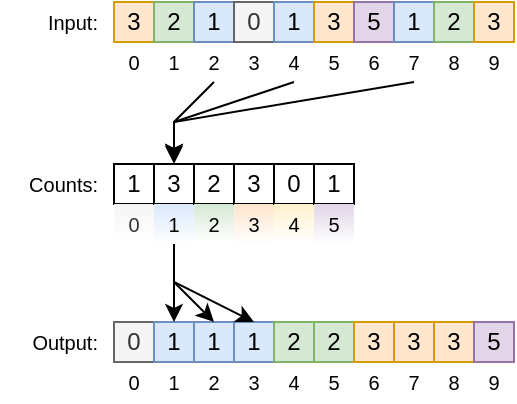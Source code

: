 <mxfile version="15.7.3" type="device" pages="2"><diagram id="4i8ZKEUBXBv02jeoUK8K" name="counting_sort"><mxGraphModel dx="930" dy="797" grid="1" gridSize="10" guides="1" tooltips="1" connect="1" arrows="1" fold="1" page="1" pageScale="1" pageWidth="827" pageHeight="1169" math="0" shadow="0"><root><mxCell id="0"/><mxCell id="1" parent="0"/><mxCell id="aoYuBu9BRIiQCK3j8kl3-1" value="&lt;span style=&quot;&quot;&gt;3&lt;/span&gt;" style="rounded=0;whiteSpace=wrap;html=1;labelBackgroundColor=none;fillColor=#ffe6cc;strokeColor=#d79b00;" vertex="1" parent="1"><mxGeometry x="64" y="10" width="20" height="20" as="geometry"/></mxCell><mxCell id="aoYuBu9BRIiQCK3j8kl3-2" value="0" style="text;html=1;strokeColor=none;fillColor=none;align=center;verticalAlign=middle;whiteSpace=wrap;rounded=0;fontSize=10;" vertex="1" parent="1"><mxGeometry x="64" y="30" width="20" height="20" as="geometry"/></mxCell><mxCell id="aoYuBu9BRIiQCK3j8kl3-3" value="2" style="rounded=0;whiteSpace=wrap;html=1;fillColor=#d5e8d4;strokeColor=#82b366;" vertex="1" parent="1"><mxGeometry x="84" y="10" width="20" height="20" as="geometry"/></mxCell><mxCell id="aoYuBu9BRIiQCK3j8kl3-4" value="1" style="text;html=1;strokeColor=none;fillColor=none;align=center;verticalAlign=middle;whiteSpace=wrap;rounded=0;fontSize=10;" vertex="1" parent="1"><mxGeometry x="84" y="30" width="20" height="20" as="geometry"/></mxCell><mxCell id="aoYuBu9BRIiQCK3j8kl3-5" value="1" style="rounded=0;whiteSpace=wrap;html=1;fillColor=#dae8fc;strokeColor=#6c8ebf;" vertex="1" parent="1"><mxGeometry x="104" y="10" width="20" height="20" as="geometry"/></mxCell><mxCell id="aoYuBu9BRIiQCK3j8kl3-6" value="2" style="text;html=1;strokeColor=none;fillColor=none;align=center;verticalAlign=middle;whiteSpace=wrap;rounded=0;fontSize=10;" vertex="1" parent="1"><mxGeometry x="104" y="30" width="20" height="20" as="geometry"/></mxCell><mxCell id="aoYuBu9BRIiQCK3j8kl3-7" value="0" style="rounded=0;whiteSpace=wrap;html=1;fillColor=#f5f5f5;fontColor=#333333;strokeColor=#666666;" vertex="1" parent="1"><mxGeometry x="124" y="10" width="20" height="20" as="geometry"/></mxCell><mxCell id="aoYuBu9BRIiQCK3j8kl3-8" value="3" style="text;html=1;strokeColor=none;fillColor=none;align=center;verticalAlign=middle;whiteSpace=wrap;rounded=0;fontSize=10;" vertex="1" parent="1"><mxGeometry x="124" y="30" width="20" height="20" as="geometry"/></mxCell><mxCell id="aoYuBu9BRIiQCK3j8kl3-9" value="1" style="rounded=0;whiteSpace=wrap;html=1;fillColor=#dae8fc;strokeColor=#6c8ebf;" vertex="1" parent="1"><mxGeometry x="144" y="10" width="20" height="20" as="geometry"/></mxCell><mxCell id="aoYuBu9BRIiQCK3j8kl3-10" value="4" style="text;html=1;strokeColor=none;fillColor=none;align=center;verticalAlign=middle;whiteSpace=wrap;rounded=0;fontSize=10;" vertex="1" parent="1"><mxGeometry x="144" y="30" width="20" height="20" as="geometry"/></mxCell><mxCell id="aoYuBu9BRIiQCK3j8kl3-11" value="3" style="rounded=0;whiteSpace=wrap;html=1;labelBackgroundColor=none;fillColor=#ffe6cc;strokeColor=#d79b00;" vertex="1" parent="1"><mxGeometry x="164" y="10" width="20" height="20" as="geometry"/></mxCell><mxCell id="aoYuBu9BRIiQCK3j8kl3-12" value="5" style="text;html=1;strokeColor=none;fillColor=none;align=center;verticalAlign=middle;whiteSpace=wrap;rounded=0;fontSize=10;" vertex="1" parent="1"><mxGeometry x="164" y="30" width="20" height="20" as="geometry"/></mxCell><mxCell id="aoYuBu9BRIiQCK3j8kl3-13" value="5" style="rounded=0;whiteSpace=wrap;html=1;fillColor=#e1d5e7;strokeColor=#9673a6;" vertex="1" parent="1"><mxGeometry x="184" y="10" width="20" height="20" as="geometry"/></mxCell><mxCell id="aoYuBu9BRIiQCK3j8kl3-14" value="6" style="text;html=1;strokeColor=none;fillColor=none;align=center;verticalAlign=middle;whiteSpace=wrap;rounded=0;fontSize=10;" vertex="1" parent="1"><mxGeometry x="184" y="30" width="20" height="20" as="geometry"/></mxCell><mxCell id="aoYuBu9BRIiQCK3j8kl3-15" value="1" style="rounded=0;whiteSpace=wrap;html=1;fillColor=#dae8fc;strokeColor=#6c8ebf;" vertex="1" parent="1"><mxGeometry x="204" y="10" width="20" height="20" as="geometry"/></mxCell><mxCell id="aoYuBu9BRIiQCK3j8kl3-16" value="7" style="text;html=1;strokeColor=none;fillColor=none;align=center;verticalAlign=middle;whiteSpace=wrap;rounded=0;fontSize=10;" vertex="1" parent="1"><mxGeometry x="204" y="30" width="20" height="20" as="geometry"/></mxCell><mxCell id="aoYuBu9BRIiQCK3j8kl3-17" value="2" style="rounded=0;whiteSpace=wrap;html=1;fillColor=#d5e8d4;strokeColor=#82b366;" vertex="1" parent="1"><mxGeometry x="224" y="10" width="20" height="20" as="geometry"/></mxCell><mxCell id="aoYuBu9BRIiQCK3j8kl3-18" value="8" style="text;html=1;strokeColor=none;fillColor=none;align=center;verticalAlign=middle;whiteSpace=wrap;rounded=0;fontSize=10;" vertex="1" parent="1"><mxGeometry x="224" y="30" width="20" height="20" as="geometry"/></mxCell><mxCell id="aoYuBu9BRIiQCK3j8kl3-19" value="3" style="rounded=0;whiteSpace=wrap;html=1;labelBackgroundColor=none;fillColor=#ffe6cc;strokeColor=#d79b00;" vertex="1" parent="1"><mxGeometry x="244" y="10" width="20" height="20" as="geometry"/></mxCell><mxCell id="aoYuBu9BRIiQCK3j8kl3-20" value="9" style="text;html=1;strokeColor=none;fillColor=none;align=center;verticalAlign=middle;whiteSpace=wrap;rounded=0;fontSize=10;" vertex="1" parent="1"><mxGeometry x="244" y="30" width="20" height="20" as="geometry"/></mxCell><mxCell id="aoYuBu9BRIiQCK3j8kl3-21" value="Input:" style="text;html=1;align=right;verticalAlign=middle;resizable=0;points=[];autosize=1;strokeColor=none;fillColor=none;fontSize=10;" vertex="1" parent="1"><mxGeometry x="17" y="10" width="40" height="20" as="geometry"/></mxCell><mxCell id="aoYuBu9BRIiQCK3j8kl3-24" value="Counts:" style="text;html=1;align=right;verticalAlign=middle;resizable=0;points=[];autosize=1;strokeColor=none;fillColor=none;fontSize=10;" vertex="1" parent="1"><mxGeometry x="7" y="91" width="50" height="20" as="geometry"/></mxCell><mxCell id="aoYuBu9BRIiQCK3j8kl3-25" value="Output:" style="text;html=1;align=right;verticalAlign=middle;resizable=0;points=[];autosize=1;strokeColor=none;fillColor=none;fontSize=10;" vertex="1" parent="1"><mxGeometry x="7" y="170" width="50" height="20" as="geometry"/></mxCell><mxCell id="aoYuBu9BRIiQCK3j8kl3-26" value="1" style="rounded=0;whiteSpace=wrap;html=1;" vertex="1" parent="1"><mxGeometry x="64" y="91" width="20" height="20" as="geometry"/></mxCell><mxCell id="aoYuBu9BRIiQCK3j8kl3-27" value="0" style="text;html=1;strokeColor=none;fillColor=#f5f5f5;align=center;verticalAlign=middle;whiteSpace=wrap;rounded=0;fontSize=10;labelBackgroundColor=none;fontColor=#333333;shadow=0;sketch=0;glass=0;gradientColor=#ffffff;" vertex="1" parent="1"><mxGeometry x="64" y="111" width="20" height="20" as="geometry"/></mxCell><mxCell id="aoYuBu9BRIiQCK3j8kl3-28" value="3" style="rounded=0;whiteSpace=wrap;html=1;" vertex="1" parent="1"><mxGeometry x="84" y="91" width="20" height="20" as="geometry"/></mxCell><mxCell id="aoYuBu9BRIiQCK3j8kl3-29" value="1" style="text;html=1;strokeColor=none;fillColor=#dae8fc;align=center;verticalAlign=middle;whiteSpace=wrap;rounded=0;fontSize=10;shadow=0;sketch=0;glass=0;gradientColor=#ffffff;" vertex="1" parent="1"><mxGeometry x="84" y="111" width="20" height="20" as="geometry"/></mxCell><mxCell id="aoYuBu9BRIiQCK3j8kl3-30" value="2" style="rounded=0;whiteSpace=wrap;html=1;" vertex="1" parent="1"><mxGeometry x="104" y="91" width="20" height="20" as="geometry"/></mxCell><mxCell id="aoYuBu9BRIiQCK3j8kl3-31" value="2" style="text;html=1;strokeColor=none;fillColor=#d5e8d4;align=center;verticalAlign=middle;whiteSpace=wrap;rounded=0;fontSize=10;shadow=0;sketch=0;glass=0;gradientColor=#ffffff;" vertex="1" parent="1"><mxGeometry x="104" y="111" width="20" height="19" as="geometry"/></mxCell><mxCell id="aoYuBu9BRIiQCK3j8kl3-32" value="3" style="rounded=0;whiteSpace=wrap;html=1;" vertex="1" parent="1"><mxGeometry x="124" y="91" width="20" height="20" as="geometry"/></mxCell><mxCell id="aoYuBu9BRIiQCK3j8kl3-33" value="3" style="text;html=1;strokeColor=none;fillColor=#ffe6cc;align=center;verticalAlign=middle;whiteSpace=wrap;rounded=0;fontSize=10;shadow=0;sketch=0;glass=0;gradientColor=#ffffff;" vertex="1" parent="1"><mxGeometry x="124" y="111" width="20" height="20" as="geometry"/></mxCell><mxCell id="aoYuBu9BRIiQCK3j8kl3-34" value="0" style="rounded=0;whiteSpace=wrap;html=1;" vertex="1" parent="1"><mxGeometry x="144" y="91" width="20" height="20" as="geometry"/></mxCell><mxCell id="aoYuBu9BRIiQCK3j8kl3-35" value="4" style="text;html=1;strokeColor=none;fillColor=#fff2cc;align=center;verticalAlign=middle;whiteSpace=wrap;rounded=0;fontSize=10;shadow=0;sketch=0;glass=0;gradientColor=#ffffff;" vertex="1" parent="1"><mxGeometry x="144" y="111" width="20" height="20" as="geometry"/></mxCell><mxCell id="aoYuBu9BRIiQCK3j8kl3-36" value="1" style="rounded=0;whiteSpace=wrap;html=1;" vertex="1" parent="1"><mxGeometry x="164" y="91" width="20" height="20" as="geometry"/></mxCell><mxCell id="aoYuBu9BRIiQCK3j8kl3-37" value="5" style="text;html=1;strokeColor=none;fillColor=#e1d5e7;align=center;verticalAlign=middle;whiteSpace=wrap;rounded=0;fontSize=10;shadow=0;sketch=0;glass=0;gradientColor=#ffffff;" vertex="1" parent="1"><mxGeometry x="164" y="111" width="20" height="20" as="geometry"/></mxCell><mxCell id="aoYuBu9BRIiQCK3j8kl3-46" value="0" style="rounded=0;whiteSpace=wrap;html=1;labelBackgroundColor=none;fillColor=#f5f5f5;fontColor=#333333;strokeColor=#666666;" vertex="1" parent="1"><mxGeometry x="64" y="170" width="20" height="20" as="geometry"/></mxCell><mxCell id="aoYuBu9BRIiQCK3j8kl3-47" value="0" style="text;html=1;strokeColor=none;fillColor=none;align=center;verticalAlign=middle;whiteSpace=wrap;rounded=0;fontSize=10;" vertex="1" parent="1"><mxGeometry x="64" y="190" width="20" height="20" as="geometry"/></mxCell><mxCell id="aoYuBu9BRIiQCK3j8kl3-48" value="1" style="rounded=0;whiteSpace=wrap;html=1;fillColor=#dae8fc;strokeColor=#6c8ebf;" vertex="1" parent="1"><mxGeometry x="84" y="170" width="20" height="20" as="geometry"/></mxCell><mxCell id="aoYuBu9BRIiQCK3j8kl3-49" value="1" style="text;html=1;strokeColor=none;fillColor=none;align=center;verticalAlign=middle;whiteSpace=wrap;rounded=0;fontSize=10;" vertex="1" parent="1"><mxGeometry x="84" y="190" width="20" height="20" as="geometry"/></mxCell><mxCell id="aoYuBu9BRIiQCK3j8kl3-50" value="1" style="rounded=0;whiteSpace=wrap;html=1;fillColor=#dae8fc;strokeColor=#6c8ebf;" vertex="1" parent="1"><mxGeometry x="104" y="170" width="20" height="20" as="geometry"/></mxCell><mxCell id="aoYuBu9BRIiQCK3j8kl3-51" value="2" style="text;html=1;strokeColor=none;fillColor=none;align=center;verticalAlign=middle;whiteSpace=wrap;rounded=0;fontSize=10;" vertex="1" parent="1"><mxGeometry x="104" y="190" width="20" height="20" as="geometry"/></mxCell><mxCell id="aoYuBu9BRIiQCK3j8kl3-52" value="1" style="rounded=0;whiteSpace=wrap;html=1;fillColor=#dae8fc;strokeColor=#6c8ebf;" vertex="1" parent="1"><mxGeometry x="124" y="170" width="20" height="20" as="geometry"/></mxCell><mxCell id="aoYuBu9BRIiQCK3j8kl3-53" value="3" style="text;html=1;strokeColor=none;fillColor=none;align=center;verticalAlign=middle;whiteSpace=wrap;rounded=0;fontSize=10;" vertex="1" parent="1"><mxGeometry x="124" y="190" width="20" height="20" as="geometry"/></mxCell><mxCell id="aoYuBu9BRIiQCK3j8kl3-54" value="2" style="rounded=0;whiteSpace=wrap;html=1;fillColor=#d5e8d4;strokeColor=#82b366;" vertex="1" parent="1"><mxGeometry x="144" y="170" width="20" height="20" as="geometry"/></mxCell><mxCell id="aoYuBu9BRIiQCK3j8kl3-55" value="4" style="text;html=1;strokeColor=none;fillColor=none;align=center;verticalAlign=middle;whiteSpace=wrap;rounded=0;fontSize=10;" vertex="1" parent="1"><mxGeometry x="144" y="190" width="20" height="20" as="geometry"/></mxCell><mxCell id="aoYuBu9BRIiQCK3j8kl3-56" value="2" style="rounded=0;whiteSpace=wrap;html=1;labelBackgroundColor=none;fillColor=#d5e8d4;strokeColor=#82b366;" vertex="1" parent="1"><mxGeometry x="164" y="170" width="20" height="20" as="geometry"/></mxCell><mxCell id="aoYuBu9BRIiQCK3j8kl3-57" value="5" style="text;html=1;strokeColor=none;fillColor=none;align=center;verticalAlign=middle;whiteSpace=wrap;rounded=0;fontSize=10;" vertex="1" parent="1"><mxGeometry x="164" y="190" width="20" height="20" as="geometry"/></mxCell><mxCell id="aoYuBu9BRIiQCK3j8kl3-58" value="3" style="rounded=0;whiteSpace=wrap;html=1;fillColor=#ffe6cc;strokeColor=#d79b00;" vertex="1" parent="1"><mxGeometry x="184" y="170" width="20" height="20" as="geometry"/></mxCell><mxCell id="aoYuBu9BRIiQCK3j8kl3-59" value="6" style="text;html=1;strokeColor=none;fillColor=none;align=center;verticalAlign=middle;whiteSpace=wrap;rounded=0;fontSize=10;" vertex="1" parent="1"><mxGeometry x="184" y="190" width="20" height="20" as="geometry"/></mxCell><mxCell id="aoYuBu9BRIiQCK3j8kl3-60" value="3" style="rounded=0;whiteSpace=wrap;html=1;fillColor=#ffe6cc;strokeColor=#d79b00;" vertex="1" parent="1"><mxGeometry x="204" y="170" width="20" height="20" as="geometry"/></mxCell><mxCell id="aoYuBu9BRIiQCK3j8kl3-61" value="7" style="text;html=1;strokeColor=none;fillColor=none;align=center;verticalAlign=middle;whiteSpace=wrap;rounded=0;fontSize=10;" vertex="1" parent="1"><mxGeometry x="204" y="190" width="20" height="20" as="geometry"/></mxCell><mxCell id="aoYuBu9BRIiQCK3j8kl3-62" value="3" style="rounded=0;whiteSpace=wrap;html=1;fillColor=#ffe6cc;strokeColor=#d79b00;" vertex="1" parent="1"><mxGeometry x="224" y="170" width="20" height="20" as="geometry"/></mxCell><mxCell id="aoYuBu9BRIiQCK3j8kl3-63" value="8" style="text;html=1;strokeColor=none;fillColor=none;align=center;verticalAlign=middle;whiteSpace=wrap;rounded=0;fontSize=10;" vertex="1" parent="1"><mxGeometry x="224" y="190" width="20" height="20" as="geometry"/></mxCell><mxCell id="aoYuBu9BRIiQCK3j8kl3-64" value="5" style="rounded=0;whiteSpace=wrap;html=1;labelBackgroundColor=none;fillColor=#e1d5e7;strokeColor=#9673a6;" vertex="1" parent="1"><mxGeometry x="244" y="170" width="20" height="20" as="geometry"/></mxCell><mxCell id="aoYuBu9BRIiQCK3j8kl3-65" value="9" style="text;html=1;strokeColor=none;fillColor=none;align=center;verticalAlign=middle;whiteSpace=wrap;rounded=0;fontSize=10;" vertex="1" parent="1"><mxGeometry x="244" y="190" width="20" height="20" as="geometry"/></mxCell><mxCell id="aoYuBu9BRIiQCK3j8kl3-66" value="" style="endArrow=classic;html=1;rounded=0;fontSize=10;fontColor=#000066;exitX=0.5;exitY=1;exitDx=0;exitDy=0;" edge="1" parent="1" source="aoYuBu9BRIiQCK3j8kl3-6"><mxGeometry width="50" height="50" relative="1" as="geometry"><mxPoint x="384" y="400" as="sourcePoint"/><mxPoint x="94" y="90" as="targetPoint"/><Array as="points"><mxPoint x="94" y="70"/></Array></mxGeometry></mxCell><mxCell id="aoYuBu9BRIiQCK3j8kl3-68" value="" style="endArrow=classic;html=1;rounded=0;fontSize=10;fontColor=#000066;exitX=0.5;exitY=1;exitDx=0;exitDy=0;entryX=0.5;entryY=0;entryDx=0;entryDy=0;" edge="1" parent="1" source="aoYuBu9BRIiQCK3j8kl3-10" target="aoYuBu9BRIiQCK3j8kl3-28"><mxGeometry width="50" height="50" relative="1" as="geometry"><mxPoint x="124" y="60.0" as="sourcePoint"/><mxPoint x="104" y="100.0" as="targetPoint"/><Array as="points"><mxPoint x="94" y="70"/></Array></mxGeometry></mxCell><mxCell id="aoYuBu9BRIiQCK3j8kl3-69" value="" style="endArrow=classic;html=1;rounded=0;fontSize=10;fontColor=#000066;exitX=0.5;exitY=1;exitDx=0;exitDy=0;" edge="1" parent="1" source="aoYuBu9BRIiQCK3j8kl3-16"><mxGeometry width="50" height="50" relative="1" as="geometry"><mxPoint x="134" y="70.0" as="sourcePoint"/><mxPoint x="94" y="90" as="targetPoint"/><Array as="points"><mxPoint x="94" y="70"/></Array></mxGeometry></mxCell><mxCell id="aoYuBu9BRIiQCK3j8kl3-70" value="" style="endArrow=classic;html=1;rounded=0;fontSize=10;fontColor=#000066;exitX=0.5;exitY=1;exitDx=0;exitDy=0;entryX=0.5;entryY=0;entryDx=0;entryDy=0;" edge="1" parent="1" source="aoYuBu9BRIiQCK3j8kl3-29" target="aoYuBu9BRIiQCK3j8kl3-48"><mxGeometry width="50" height="50" relative="1" as="geometry"><mxPoint x="144" y="80.0" as="sourcePoint"/><mxPoint x="124" y="120.0" as="targetPoint"/></mxGeometry></mxCell><mxCell id="aoYuBu9BRIiQCK3j8kl3-72" value="" style="endArrow=classic;html=1;rounded=0;fontSize=10;fontColor=#000066;exitX=0.5;exitY=1;exitDx=0;exitDy=0;entryX=0.5;entryY=0;entryDx=0;entryDy=0;" edge="1" parent="1" source="aoYuBu9BRIiQCK3j8kl3-29" target="aoYuBu9BRIiQCK3j8kl3-50"><mxGeometry width="50" height="50" relative="1" as="geometry"><mxPoint x="104" y="141" as="sourcePoint"/><mxPoint x="104" y="180.0" as="targetPoint"/><Array as="points"><mxPoint x="94" y="150"/></Array></mxGeometry></mxCell><mxCell id="aoYuBu9BRIiQCK3j8kl3-73" value="" style="endArrow=classic;html=1;rounded=0;fontSize=10;fontColor=#000066;exitX=0.5;exitY=1;exitDx=0;exitDy=0;entryX=0.5;entryY=0;entryDx=0;entryDy=0;" edge="1" parent="1" source="aoYuBu9BRIiQCK3j8kl3-29" target="aoYuBu9BRIiQCK3j8kl3-52"><mxGeometry width="50" height="50" relative="1" as="geometry"><mxPoint x="114" y="151" as="sourcePoint"/><mxPoint x="114" y="190.0" as="targetPoint"/><Array as="points"><mxPoint x="94" y="150"/></Array></mxGeometry></mxCell></root></mxGraphModel></diagram><diagram id="oaSAbP8KKOCp4dme-evE" name="binary_search"><mxGraphModel dx="771" dy="660" grid="1" gridSize="10" guides="1" tooltips="1" connect="1" arrows="1" fold="1" page="1" pageScale="1" pageWidth="827" pageHeight="1169" math="0" shadow="0"><root><mxCell id="mcOCete57kZSXxgkYhow-0"/><mxCell id="mcOCete57kZSXxgkYhow-1" parent="mcOCete57kZSXxgkYhow-0"/><mxCell id="MUR4wPMgpbwBB5CrZWkI-1" value="-3" style="rounded=0;whiteSpace=wrap;html=1;labelBackgroundColor=none;" vertex="1" parent="mcOCete57kZSXxgkYhow-1"><mxGeometry x="64" y="10" width="20" height="20" as="geometry"/></mxCell><mxCell id="MUR4wPMgpbwBB5CrZWkI-2" value="0" style="text;html=1;align=center;verticalAlign=middle;whiteSpace=wrap;rounded=0;fontSize=10;" vertex="1" parent="mcOCete57kZSXxgkYhow-1"><mxGeometry x="64" y="30" width="20" height="20" as="geometry"/></mxCell><mxCell id="MUR4wPMgpbwBB5CrZWkI-3" value="0" style="rounded=0;whiteSpace=wrap;html=1;" vertex="1" parent="mcOCete57kZSXxgkYhow-1"><mxGeometry x="84" y="10" width="20" height="20" as="geometry"/></mxCell><mxCell id="MUR4wPMgpbwBB5CrZWkI-4" value="1" style="text;html=1;align=center;verticalAlign=middle;whiteSpace=wrap;rounded=0;fontSize=10;" vertex="1" parent="mcOCete57kZSXxgkYhow-1"><mxGeometry x="84" y="30" width="20" height="20" as="geometry"/></mxCell><mxCell id="MUR4wPMgpbwBB5CrZWkI-5" value="1" style="rounded=0;whiteSpace=wrap;html=1;" vertex="1" parent="mcOCete57kZSXxgkYhow-1"><mxGeometry x="104" y="10" width="20" height="20" as="geometry"/></mxCell><mxCell id="MUR4wPMgpbwBB5CrZWkI-6" value="2" style="text;html=1;align=center;verticalAlign=middle;whiteSpace=wrap;rounded=0;fontSize=10;" vertex="1" parent="mcOCete57kZSXxgkYhow-1"><mxGeometry x="104" y="30" width="20" height="20" as="geometry"/></mxCell><mxCell id="MUR4wPMgpbwBB5CrZWkI-7" value="1" style="rounded=0;whiteSpace=wrap;html=1;" vertex="1" parent="mcOCete57kZSXxgkYhow-1"><mxGeometry x="124" y="10" width="20" height="20" as="geometry"/></mxCell><mxCell id="MUR4wPMgpbwBB5CrZWkI-8" value="3" style="text;html=1;align=center;verticalAlign=middle;whiteSpace=wrap;rounded=0;fontSize=10;" vertex="1" parent="mcOCete57kZSXxgkYhow-1"><mxGeometry x="124" y="30" width="20" height="20" as="geometry"/></mxCell><mxCell id="MUR4wPMgpbwBB5CrZWkI-9" value="3" style="rounded=0;whiteSpace=wrap;html=1;" vertex="1" parent="mcOCete57kZSXxgkYhow-1"><mxGeometry x="144" y="10" width="20" height="20" as="geometry"/></mxCell><mxCell id="MUR4wPMgpbwBB5CrZWkI-10" value="4" style="text;html=1;align=center;verticalAlign=middle;whiteSpace=wrap;rounded=0;fontSize=10;" vertex="1" parent="mcOCete57kZSXxgkYhow-1"><mxGeometry x="144" y="30" width="20" height="20" as="geometry"/></mxCell><mxCell id="MUR4wPMgpbwBB5CrZWkI-11" value="5" style="rounded=0;whiteSpace=wrap;html=1;labelBackgroundColor=none;fillColor=#fff2cc;strokeColor=#d6b656;" vertex="1" parent="mcOCete57kZSXxgkYhow-1"><mxGeometry x="164" y="10" width="20" height="20" as="geometry"/></mxCell><mxCell id="MUR4wPMgpbwBB5CrZWkI-12" value="5" style="text;html=1;align=center;verticalAlign=middle;whiteSpace=wrap;rounded=0;fontSize=10;" vertex="1" parent="mcOCete57kZSXxgkYhow-1"><mxGeometry x="164" y="30" width="20" height="20" as="geometry"/></mxCell><mxCell id="MUR4wPMgpbwBB5CrZWkI-13" value="5" style="rounded=0;whiteSpace=wrap;html=1;" vertex="1" parent="mcOCete57kZSXxgkYhow-1"><mxGeometry x="184" y="10" width="20" height="20" as="geometry"/></mxCell><mxCell id="MUR4wPMgpbwBB5CrZWkI-14" value="6" style="text;html=1;align=center;verticalAlign=middle;whiteSpace=wrap;rounded=0;fontSize=10;" vertex="1" parent="mcOCete57kZSXxgkYhow-1"><mxGeometry x="184" y="30" width="20" height="20" as="geometry"/></mxCell><mxCell id="MUR4wPMgpbwBB5CrZWkI-15" value="&lt;div&gt;8&lt;br&gt;&lt;/div&gt;" style="rounded=0;whiteSpace=wrap;html=1;" vertex="1" parent="mcOCete57kZSXxgkYhow-1"><mxGeometry x="204" y="10" width="20" height="20" as="geometry"/></mxCell><mxCell id="MUR4wPMgpbwBB5CrZWkI-16" value="7" style="text;html=1;align=center;verticalAlign=middle;whiteSpace=wrap;rounded=0;fontSize=10;" vertex="1" parent="mcOCete57kZSXxgkYhow-1"><mxGeometry x="204" y="30" width="20" height="20" as="geometry"/></mxCell><mxCell id="MUR4wPMgpbwBB5CrZWkI-17" value="9" style="rounded=0;whiteSpace=wrap;html=1;" vertex="1" parent="mcOCete57kZSXxgkYhow-1"><mxGeometry x="224" y="10" width="20" height="20" as="geometry"/></mxCell><mxCell id="MUR4wPMgpbwBB5CrZWkI-18" value="8" style="text;html=1;align=center;verticalAlign=middle;whiteSpace=wrap;rounded=0;fontSize=10;" vertex="1" parent="mcOCete57kZSXxgkYhow-1"><mxGeometry x="224" y="30" width="20" height="20" as="geometry"/></mxCell><mxCell id="MUR4wPMgpbwBB5CrZWkI-43" value="3" style="rounded=0;whiteSpace=wrap;html=1;fillColor=#d5e8d4;strokeColor=#82b366;" vertex="1" parent="mcOCete57kZSXxgkYhow-1"><mxGeometry x="352" y="10" width="20" height="20" as="geometry"/></mxCell><mxCell id="MUR4wPMgpbwBB5CrZWkI-44" value="5" style="rounded=0;whiteSpace=wrap;html=1;fillColor=#fff2cc;strokeColor=#d6b656;" vertex="1" parent="mcOCete57kZSXxgkYhow-1"><mxGeometry x="312" y="10" width="20" height="20" as="geometry"/></mxCell><mxCell id="MUR4wPMgpbwBB5CrZWkI-45" value="&amp;gt;" style="text;html=1;align=center;verticalAlign=middle;whiteSpace=wrap;rounded=0;fontSize=12;" vertex="1" parent="mcOCete57kZSXxgkYhow-1"><mxGeometry x="332" y="10" width="20" height="20" as="geometry"/></mxCell><mxCell id="MUR4wPMgpbwBB5CrZWkI-48" value="-3" style="rounded=0;whiteSpace=wrap;html=1;labelBackgroundColor=none;" vertex="1" parent="mcOCete57kZSXxgkYhow-1"><mxGeometry x="64" y="60" width="20" height="20" as="geometry"/></mxCell><mxCell id="MUR4wPMgpbwBB5CrZWkI-49" value="0" style="text;html=1;align=center;verticalAlign=middle;whiteSpace=wrap;rounded=0;fontSize=10;" vertex="1" parent="mcOCete57kZSXxgkYhow-1"><mxGeometry x="64" y="80" width="20" height="20" as="geometry"/></mxCell><mxCell id="MUR4wPMgpbwBB5CrZWkI-50" value="0" style="rounded=0;whiteSpace=wrap;html=1;" vertex="1" parent="mcOCete57kZSXxgkYhow-1"><mxGeometry x="84" y="60" width="20" height="20" as="geometry"/></mxCell><mxCell id="MUR4wPMgpbwBB5CrZWkI-51" value="1" style="text;html=1;align=center;verticalAlign=middle;whiteSpace=wrap;rounded=0;fontSize=10;" vertex="1" parent="mcOCete57kZSXxgkYhow-1"><mxGeometry x="84" y="80" width="20" height="20" as="geometry"/></mxCell><mxCell id="MUR4wPMgpbwBB5CrZWkI-52" value="1" style="rounded=0;whiteSpace=wrap;html=1;fillColor=#fff2cc;strokeColor=#d6b656;" vertex="1" parent="mcOCete57kZSXxgkYhow-1"><mxGeometry x="104" y="60" width="20" height="20" as="geometry"/></mxCell><mxCell id="MUR4wPMgpbwBB5CrZWkI-53" value="2" style="text;html=1;align=center;verticalAlign=middle;whiteSpace=wrap;rounded=0;fontSize=10;" vertex="1" parent="mcOCete57kZSXxgkYhow-1"><mxGeometry x="104" y="80" width="20" height="20" as="geometry"/></mxCell><mxCell id="MUR4wPMgpbwBB5CrZWkI-55" value="3" style="text;html=1;align=center;verticalAlign=middle;whiteSpace=wrap;rounded=0;fontSize=10;" vertex="1" parent="mcOCete57kZSXxgkYhow-1"><mxGeometry x="124" y="80" width="20" height="20" as="geometry"/></mxCell><mxCell id="MUR4wPMgpbwBB5CrZWkI-54" value="1" style="rounded=0;whiteSpace=wrap;html=1;" vertex="1" parent="mcOCete57kZSXxgkYhow-1"><mxGeometry x="124" y="60" width="20" height="20" as="geometry"/></mxCell><mxCell id="MUR4wPMgpbwBB5CrZWkI-56" value="3" style="rounded=0;whiteSpace=wrap;html=1;" vertex="1" parent="mcOCete57kZSXxgkYhow-1"><mxGeometry x="144" y="60" width="20" height="20" as="geometry"/></mxCell><mxCell id="MUR4wPMgpbwBB5CrZWkI-57" value="4" style="text;html=1;align=center;verticalAlign=middle;whiteSpace=wrap;rounded=0;fontSize=10;" vertex="1" parent="mcOCete57kZSXxgkYhow-1"><mxGeometry x="144" y="80" width="20" height="20" as="geometry"/></mxCell><mxCell id="MUR4wPMgpbwBB5CrZWkI-58" value="5" style="rounded=0;whiteSpace=wrap;html=1;labelBackgroundColor=none;fontColor=#CCCCCC;strokeColor=#CCCCCC;" vertex="1" parent="mcOCete57kZSXxgkYhow-1"><mxGeometry x="164" y="60" width="20" height="20" as="geometry"/></mxCell><mxCell id="MUR4wPMgpbwBB5CrZWkI-59" value="5" style="text;html=1;align=center;verticalAlign=middle;whiteSpace=wrap;rounded=0;fontSize=10;fontColor=#CCCCCC;strokeColor=none;" vertex="1" parent="mcOCete57kZSXxgkYhow-1"><mxGeometry x="164" y="80" width="20" height="20" as="geometry"/></mxCell><mxCell id="MUR4wPMgpbwBB5CrZWkI-60" value="8" style="rounded=0;whiteSpace=wrap;html=1;fontColor=#CCCCCC;strokeColor=#CCCCCC;" vertex="1" parent="mcOCete57kZSXxgkYhow-1"><mxGeometry x="184" y="60" width="20" height="20" as="geometry"/></mxCell><mxCell id="MUR4wPMgpbwBB5CrZWkI-61" value="6" style="text;html=1;align=center;verticalAlign=middle;whiteSpace=wrap;rounded=0;fontSize=10;fontColor=#CCCCCC;strokeColor=none;" vertex="1" parent="mcOCete57kZSXxgkYhow-1"><mxGeometry x="184" y="80" width="20" height="20" as="geometry"/></mxCell><mxCell id="MUR4wPMgpbwBB5CrZWkI-62" value="13" style="rounded=0;whiteSpace=wrap;html=1;fontColor=#CCCCCC;strokeColor=#CCCCCC;" vertex="1" parent="mcOCete57kZSXxgkYhow-1"><mxGeometry x="204" y="60" width="20" height="20" as="geometry"/></mxCell><mxCell id="MUR4wPMgpbwBB5CrZWkI-63" value="7" style="text;html=1;align=center;verticalAlign=middle;whiteSpace=wrap;rounded=0;fontSize=10;fontColor=#CCCCCC;strokeColor=none;" vertex="1" parent="mcOCete57kZSXxgkYhow-1"><mxGeometry x="204" y="80" width="20" height="20" as="geometry"/></mxCell><mxCell id="MUR4wPMgpbwBB5CrZWkI-64" value="21" style="rounded=0;whiteSpace=wrap;html=1;fontColor=#CCCCCC;strokeColor=#CCCCCC;" vertex="1" parent="mcOCete57kZSXxgkYhow-1"><mxGeometry x="224" y="60" width="20" height="20" as="geometry"/></mxCell><mxCell id="MUR4wPMgpbwBB5CrZWkI-65" value="8" style="text;html=1;align=center;verticalAlign=middle;whiteSpace=wrap;rounded=0;fontSize=10;fontColor=#CCCCCC;strokeColor=none;" vertex="1" parent="mcOCete57kZSXxgkYhow-1"><mxGeometry x="224" y="80" width="20" height="20" as="geometry"/></mxCell><mxCell id="MUR4wPMgpbwBB5CrZWkI-66" value="3" style="rounded=0;whiteSpace=wrap;html=1;fillColor=#d5e8d4;strokeColor=#82b366;" vertex="1" parent="mcOCete57kZSXxgkYhow-1"><mxGeometry x="352" y="60" width="20" height="20" as="geometry"/></mxCell><mxCell id="MUR4wPMgpbwBB5CrZWkI-67" value="1" style="rounded=0;whiteSpace=wrap;html=1;fillColor=#fff2cc;strokeColor=#d6b656;" vertex="1" parent="mcOCete57kZSXxgkYhow-1"><mxGeometry x="312" y="60" width="20" height="20" as="geometry"/></mxCell><mxCell id="MUR4wPMgpbwBB5CrZWkI-68" value="&amp;lt;" style="text;html=1;align=center;verticalAlign=middle;whiteSpace=wrap;rounded=0;fontSize=12;" vertex="1" parent="mcOCete57kZSXxgkYhow-1"><mxGeometry x="332" y="60" width="20" height="20" as="geometry"/></mxCell><mxCell id="FP2BsvKJ3d0MEC5xhoXx-0" value="11" style="rounded=0;whiteSpace=wrap;html=1;" vertex="1" parent="mcOCete57kZSXxgkYhow-1"><mxGeometry x="244" y="10" width="20" height="20" as="geometry"/></mxCell><mxCell id="FP2BsvKJ3d0MEC5xhoXx-1" value="9" style="text;html=1;align=center;verticalAlign=middle;whiteSpace=wrap;rounded=0;fontSize=10;" vertex="1" parent="mcOCete57kZSXxgkYhow-1"><mxGeometry x="244" y="30" width="20" height="20" as="geometry"/></mxCell><mxCell id="FP2BsvKJ3d0MEC5xhoXx-2" value="11" style="rounded=0;whiteSpace=wrap;html=1;" vertex="1" parent="mcOCete57kZSXxgkYhow-1"><mxGeometry x="264" y="10" width="20" height="20" as="geometry"/></mxCell><mxCell id="FP2BsvKJ3d0MEC5xhoXx-3" value="10" style="text;html=1;align=center;verticalAlign=middle;whiteSpace=wrap;rounded=0;fontSize=10;" vertex="1" parent="mcOCete57kZSXxgkYhow-1"><mxGeometry x="264" y="30" width="20" height="20" as="geometry"/></mxCell><mxCell id="FP2BsvKJ3d0MEC5xhoXx-4" value="11" style="rounded=0;whiteSpace=wrap;html=1;strokeColor=#CCCCCC;fontColor=#CCCCCC;" vertex="1" parent="mcOCete57kZSXxgkYhow-1"><mxGeometry x="244" y="60" width="20" height="20" as="geometry"/></mxCell><mxCell id="FP2BsvKJ3d0MEC5xhoXx-5" value="9" style="text;html=1;align=center;verticalAlign=middle;whiteSpace=wrap;rounded=0;fontSize=10;fontColor=#CCCCCC;" vertex="1" parent="mcOCete57kZSXxgkYhow-1"><mxGeometry x="244" y="80" width="20" height="20" as="geometry"/></mxCell><mxCell id="FP2BsvKJ3d0MEC5xhoXx-6" value="11" style="rounded=0;whiteSpace=wrap;html=1;strokeColor=#CCCCCC;fontColor=#CCCCCC;" vertex="1" parent="mcOCete57kZSXxgkYhow-1"><mxGeometry x="264" y="60" width="20" height="20" as="geometry"/></mxCell><mxCell id="FP2BsvKJ3d0MEC5xhoXx-7" value="10" style="text;html=1;align=center;verticalAlign=middle;whiteSpace=wrap;rounded=0;fontSize=10;fontColor=#CCCCCC;" vertex="1" parent="mcOCete57kZSXxgkYhow-1"><mxGeometry x="264" y="80" width="20" height="20" as="geometry"/></mxCell><mxCell id="FP2BsvKJ3d0MEC5xhoXx-8" value="next: look left" style="text;html=1;strokeColor=none;fillColor=none;align=left;verticalAlign=middle;whiteSpace=wrap;rounded=0;shadow=0;glass=1;dashed=1;dashPattern=1 1;labelBackgroundColor=none;sketch=0;fontSize=12;fontColor=#000000;" vertex="1" parent="mcOCete57kZSXxgkYhow-1"><mxGeometry x="380" y="5" width="90" height="30" as="geometry"/></mxCell><mxCell id="FP2BsvKJ3d0MEC5xhoXx-9" value="next: look right" style="text;html=1;strokeColor=none;fillColor=none;align=left;verticalAlign=middle;whiteSpace=wrap;rounded=0;shadow=0;glass=1;dashed=1;dashPattern=1 1;labelBackgroundColor=none;sketch=0;fontSize=12;fontColor=#000000;" vertex="1" parent="mcOCete57kZSXxgkYhow-1"><mxGeometry x="380" y="55" width="90" height="30" as="geometry"/></mxCell><mxCell id="FP2BsvKJ3d0MEC5xhoXx-10" value="-3" style="rounded=0;whiteSpace=wrap;html=1;labelBackgroundColor=none;strokeColor=#CCCCCC;fontColor=#CCCCCC;" vertex="1" parent="mcOCete57kZSXxgkYhow-1"><mxGeometry x="64" y="110" width="20" height="20" as="geometry"/></mxCell><mxCell id="FP2BsvKJ3d0MEC5xhoXx-11" value="0" style="text;html=1;align=center;verticalAlign=middle;whiteSpace=wrap;rounded=0;fontSize=10;fontColor=#CCCCCC;" vertex="1" parent="mcOCete57kZSXxgkYhow-1"><mxGeometry x="64" y="130" width="20" height="20" as="geometry"/></mxCell><mxCell id="FP2BsvKJ3d0MEC5xhoXx-12" value="0" style="rounded=0;whiteSpace=wrap;html=1;strokeColor=#CCCCCC;fontColor=#CCCCCC;" vertex="1" parent="mcOCete57kZSXxgkYhow-1"><mxGeometry x="84" y="110" width="20" height="20" as="geometry"/></mxCell><mxCell id="FP2BsvKJ3d0MEC5xhoXx-13" value="1" style="text;html=1;align=center;verticalAlign=middle;whiteSpace=wrap;rounded=0;fontSize=10;fontColor=#CCCCCC;" vertex="1" parent="mcOCete57kZSXxgkYhow-1"><mxGeometry x="84" y="130" width="20" height="20" as="geometry"/></mxCell><mxCell id="FP2BsvKJ3d0MEC5xhoXx-14" value="1" style="rounded=0;whiteSpace=wrap;html=1;strokeColor=#CCCCCC;fontColor=#CCCCCC;" vertex="1" parent="mcOCete57kZSXxgkYhow-1"><mxGeometry x="104" y="110" width="20" height="20" as="geometry"/></mxCell><mxCell id="FP2BsvKJ3d0MEC5xhoXx-15" value="2" style="text;html=1;align=center;verticalAlign=middle;whiteSpace=wrap;rounded=0;fontSize=10;fontColor=#CCCCCC;" vertex="1" parent="mcOCete57kZSXxgkYhow-1"><mxGeometry x="104" y="130" width="20" height="20" as="geometry"/></mxCell><mxCell id="FP2BsvKJ3d0MEC5xhoXx-16" value="3" style="text;html=1;align=center;verticalAlign=middle;whiteSpace=wrap;rounded=0;fontSize=10;" vertex="1" parent="mcOCete57kZSXxgkYhow-1"><mxGeometry x="124" y="130" width="20" height="20" as="geometry"/></mxCell><mxCell id="FP2BsvKJ3d0MEC5xhoXx-18" value="1" style="rounded=0;whiteSpace=wrap;html=1;fillColor=#fff2cc;strokeColor=#d6b656;" vertex="1" parent="mcOCete57kZSXxgkYhow-1"><mxGeometry x="124" y="110" width="20" height="20" as="geometry"/></mxCell><mxCell id="FP2BsvKJ3d0MEC5xhoXx-17" value="3" style="rounded=0;whiteSpace=wrap;html=1;" vertex="1" parent="mcOCete57kZSXxgkYhow-1"><mxGeometry x="144" y="110" width="20" height="20" as="geometry"/></mxCell><mxCell id="FP2BsvKJ3d0MEC5xhoXx-19" value="4" style="text;html=1;align=center;verticalAlign=middle;whiteSpace=wrap;rounded=0;fontSize=10;" vertex="1" parent="mcOCete57kZSXxgkYhow-1"><mxGeometry x="144" y="130" width="20" height="20" as="geometry"/></mxCell><mxCell id="FP2BsvKJ3d0MEC5xhoXx-20" value="5" style="rounded=0;whiteSpace=wrap;html=1;labelBackgroundColor=none;fontColor=#CCCCCC;strokeColor=#CCCCCC;" vertex="1" parent="mcOCete57kZSXxgkYhow-1"><mxGeometry x="164" y="110" width="20" height="20" as="geometry"/></mxCell><mxCell id="FP2BsvKJ3d0MEC5xhoXx-21" value="5" style="text;html=1;align=center;verticalAlign=middle;whiteSpace=wrap;rounded=0;fontSize=10;fontColor=#CCCCCC;strokeColor=none;" vertex="1" parent="mcOCete57kZSXxgkYhow-1"><mxGeometry x="164" y="130" width="20" height="20" as="geometry"/></mxCell><mxCell id="FP2BsvKJ3d0MEC5xhoXx-22" value="8" style="rounded=0;whiteSpace=wrap;html=1;fontColor=#CCCCCC;strokeColor=#CCCCCC;" vertex="1" parent="mcOCete57kZSXxgkYhow-1"><mxGeometry x="184" y="110" width="20" height="20" as="geometry"/></mxCell><mxCell id="FP2BsvKJ3d0MEC5xhoXx-23" value="6" style="text;html=1;align=center;verticalAlign=middle;whiteSpace=wrap;rounded=0;fontSize=10;fontColor=#CCCCCC;strokeColor=none;" vertex="1" parent="mcOCete57kZSXxgkYhow-1"><mxGeometry x="184" y="130" width="20" height="20" as="geometry"/></mxCell><mxCell id="FP2BsvKJ3d0MEC5xhoXx-24" value="13" style="rounded=0;whiteSpace=wrap;html=1;fontColor=#CCCCCC;strokeColor=#CCCCCC;" vertex="1" parent="mcOCete57kZSXxgkYhow-1"><mxGeometry x="204" y="110" width="20" height="20" as="geometry"/></mxCell><mxCell id="FP2BsvKJ3d0MEC5xhoXx-25" value="7" style="text;html=1;align=center;verticalAlign=middle;whiteSpace=wrap;rounded=0;fontSize=10;fontColor=#CCCCCC;strokeColor=none;" vertex="1" parent="mcOCete57kZSXxgkYhow-1"><mxGeometry x="204" y="130" width="20" height="20" as="geometry"/></mxCell><mxCell id="FP2BsvKJ3d0MEC5xhoXx-26" value="21" style="rounded=0;whiteSpace=wrap;html=1;fontColor=#CCCCCC;strokeColor=#CCCCCC;" vertex="1" parent="mcOCete57kZSXxgkYhow-1"><mxGeometry x="224" y="110" width="20" height="20" as="geometry"/></mxCell><mxCell id="FP2BsvKJ3d0MEC5xhoXx-27" value="8" style="text;html=1;align=center;verticalAlign=middle;whiteSpace=wrap;rounded=0;fontSize=10;fontColor=#CCCCCC;strokeColor=none;" vertex="1" parent="mcOCete57kZSXxgkYhow-1"><mxGeometry x="224" y="130" width="20" height="20" as="geometry"/></mxCell><mxCell id="FP2BsvKJ3d0MEC5xhoXx-28" value="3" style="rounded=0;whiteSpace=wrap;html=1;fillColor=#d5e8d4;strokeColor=#82b366;" vertex="1" parent="mcOCete57kZSXxgkYhow-1"><mxGeometry x="352" y="110" width="20" height="20" as="geometry"/></mxCell><mxCell id="FP2BsvKJ3d0MEC5xhoXx-29" value="1" style="rounded=0;whiteSpace=wrap;html=1;fillColor=#fff2cc;strokeColor=#d6b656;" vertex="1" parent="mcOCete57kZSXxgkYhow-1"><mxGeometry x="312" y="110" width="20" height="20" as="geometry"/></mxCell><mxCell id="FP2BsvKJ3d0MEC5xhoXx-30" value="&amp;lt;" style="text;html=1;align=center;verticalAlign=middle;whiteSpace=wrap;rounded=0;fontSize=12;" vertex="1" parent="mcOCete57kZSXxgkYhow-1"><mxGeometry x="332" y="110" width="20" height="20" as="geometry"/></mxCell><mxCell id="FP2BsvKJ3d0MEC5xhoXx-31" value="11" style="rounded=0;whiteSpace=wrap;html=1;strokeColor=#CCCCCC;fontColor=#CCCCCC;" vertex="1" parent="mcOCete57kZSXxgkYhow-1"><mxGeometry x="244" y="110" width="20" height="20" as="geometry"/></mxCell><mxCell id="FP2BsvKJ3d0MEC5xhoXx-32" value="9" style="text;html=1;align=center;verticalAlign=middle;whiteSpace=wrap;rounded=0;fontSize=10;fontColor=#CCCCCC;" vertex="1" parent="mcOCete57kZSXxgkYhow-1"><mxGeometry x="244" y="130" width="20" height="20" as="geometry"/></mxCell><mxCell id="FP2BsvKJ3d0MEC5xhoXx-33" value="11" style="rounded=0;whiteSpace=wrap;html=1;strokeColor=#CCCCCC;fontColor=#CCCCCC;" vertex="1" parent="mcOCete57kZSXxgkYhow-1"><mxGeometry x="264" y="110" width="20" height="20" as="geometry"/></mxCell><mxCell id="FP2BsvKJ3d0MEC5xhoXx-34" value="10" style="text;html=1;align=center;verticalAlign=middle;whiteSpace=wrap;rounded=0;fontSize=10;fontColor=#CCCCCC;" vertex="1" parent="mcOCete57kZSXxgkYhow-1"><mxGeometry x="264" y="130" width="20" height="20" as="geometry"/></mxCell><mxCell id="FP2BsvKJ3d0MEC5xhoXx-35" value="next: look right" style="text;html=1;strokeColor=none;fillColor=none;align=left;verticalAlign=middle;whiteSpace=wrap;rounded=0;shadow=0;glass=1;dashed=1;dashPattern=1 1;labelBackgroundColor=none;sketch=0;fontSize=12;fontColor=#000000;" vertex="1" parent="mcOCete57kZSXxgkYhow-1"><mxGeometry x="380" y="105" width="90" height="30" as="geometry"/></mxCell><mxCell id="FP2BsvKJ3d0MEC5xhoXx-36" value="-3" style="rounded=0;whiteSpace=wrap;html=1;labelBackgroundColor=none;strokeColor=#CCCCCC;fontColor=#CCCCCC;" vertex="1" parent="mcOCete57kZSXxgkYhow-1"><mxGeometry x="64" y="160" width="20" height="20" as="geometry"/></mxCell><mxCell id="FP2BsvKJ3d0MEC5xhoXx-37" value="0" style="text;html=1;align=center;verticalAlign=middle;whiteSpace=wrap;rounded=0;fontSize=10;fontColor=#CCCCCC;" vertex="1" parent="mcOCete57kZSXxgkYhow-1"><mxGeometry x="64" y="180" width="20" height="20" as="geometry"/></mxCell><mxCell id="FP2BsvKJ3d0MEC5xhoXx-38" value="0" style="rounded=0;whiteSpace=wrap;html=1;strokeColor=#CCCCCC;fontColor=#CCCCCC;" vertex="1" parent="mcOCete57kZSXxgkYhow-1"><mxGeometry x="84" y="160" width="20" height="20" as="geometry"/></mxCell><mxCell id="FP2BsvKJ3d0MEC5xhoXx-39" value="1" style="text;html=1;align=center;verticalAlign=middle;whiteSpace=wrap;rounded=0;fontSize=10;fontColor=#CCCCCC;" vertex="1" parent="mcOCete57kZSXxgkYhow-1"><mxGeometry x="84" y="180" width="20" height="20" as="geometry"/></mxCell><mxCell id="FP2BsvKJ3d0MEC5xhoXx-40" value="1" style="rounded=0;whiteSpace=wrap;html=1;strokeColor=#CCCCCC;fontColor=#CCCCCC;" vertex="1" parent="mcOCete57kZSXxgkYhow-1"><mxGeometry x="104" y="160" width="20" height="20" as="geometry"/></mxCell><mxCell id="FP2BsvKJ3d0MEC5xhoXx-41" value="2" style="text;html=1;align=center;verticalAlign=middle;whiteSpace=wrap;rounded=0;fontSize=10;fontColor=#CCCCCC;" vertex="1" parent="mcOCete57kZSXxgkYhow-1"><mxGeometry x="104" y="180" width="20" height="20" as="geometry"/></mxCell><mxCell id="FP2BsvKJ3d0MEC5xhoXx-42" value="3" style="text;html=1;align=center;verticalAlign=middle;whiteSpace=wrap;rounded=0;fontSize=10;fontColor=#CCCCCC;" vertex="1" parent="mcOCete57kZSXxgkYhow-1"><mxGeometry x="124" y="180" width="20" height="20" as="geometry"/></mxCell><mxCell id="FP2BsvKJ3d0MEC5xhoXx-43" value="1" style="rounded=0;whiteSpace=wrap;html=1;fontColor=#CCCCCC;strokeColor=#CCCCCC;" vertex="1" parent="mcOCete57kZSXxgkYhow-1"><mxGeometry x="124" y="160" width="20" height="20" as="geometry"/></mxCell><mxCell id="FP2BsvKJ3d0MEC5xhoXx-44" value="3" style="rounded=0;whiteSpace=wrap;html=1;fillColor=#fff2cc;strokeColor=#d6b656;" vertex="1" parent="mcOCete57kZSXxgkYhow-1"><mxGeometry x="144" y="160" width="20" height="20" as="geometry"/></mxCell><mxCell id="FP2BsvKJ3d0MEC5xhoXx-45" value="4" style="text;html=1;align=center;verticalAlign=middle;whiteSpace=wrap;rounded=0;fontSize=10;" vertex="1" parent="mcOCete57kZSXxgkYhow-1"><mxGeometry x="144" y="180" width="20" height="20" as="geometry"/></mxCell><mxCell id="FP2BsvKJ3d0MEC5xhoXx-46" value="5" style="rounded=0;whiteSpace=wrap;html=1;labelBackgroundColor=none;fontColor=#CCCCCC;strokeColor=#CCCCCC;" vertex="1" parent="mcOCete57kZSXxgkYhow-1"><mxGeometry x="164" y="160" width="20" height="20" as="geometry"/></mxCell><mxCell id="FP2BsvKJ3d0MEC5xhoXx-47" value="5" style="text;html=1;align=center;verticalAlign=middle;whiteSpace=wrap;rounded=0;fontSize=10;fontColor=#CCCCCC;strokeColor=none;" vertex="1" parent="mcOCete57kZSXxgkYhow-1"><mxGeometry x="164" y="180" width="20" height="20" as="geometry"/></mxCell><mxCell id="FP2BsvKJ3d0MEC5xhoXx-48" value="8" style="rounded=0;whiteSpace=wrap;html=1;fontColor=#CCCCCC;strokeColor=#CCCCCC;" vertex="1" parent="mcOCete57kZSXxgkYhow-1"><mxGeometry x="184" y="160" width="20" height="20" as="geometry"/></mxCell><mxCell id="FP2BsvKJ3d0MEC5xhoXx-49" value="6" style="text;html=1;align=center;verticalAlign=middle;whiteSpace=wrap;rounded=0;fontSize=10;fontColor=#CCCCCC;strokeColor=none;" vertex="1" parent="mcOCete57kZSXxgkYhow-1"><mxGeometry x="184" y="180" width="20" height="20" as="geometry"/></mxCell><mxCell id="FP2BsvKJ3d0MEC5xhoXx-50" value="13" style="rounded=0;whiteSpace=wrap;html=1;fontColor=#CCCCCC;strokeColor=#CCCCCC;" vertex="1" parent="mcOCete57kZSXxgkYhow-1"><mxGeometry x="204" y="160" width="20" height="20" as="geometry"/></mxCell><mxCell id="FP2BsvKJ3d0MEC5xhoXx-51" value="7" style="text;html=1;align=center;verticalAlign=middle;whiteSpace=wrap;rounded=0;fontSize=10;fontColor=#CCCCCC;strokeColor=none;" vertex="1" parent="mcOCete57kZSXxgkYhow-1"><mxGeometry x="204" y="180" width="20" height="20" as="geometry"/></mxCell><mxCell id="FP2BsvKJ3d0MEC5xhoXx-52" value="21" style="rounded=0;whiteSpace=wrap;html=1;fontColor=#CCCCCC;strokeColor=#CCCCCC;" vertex="1" parent="mcOCete57kZSXxgkYhow-1"><mxGeometry x="224" y="160" width="20" height="20" as="geometry"/></mxCell><mxCell id="FP2BsvKJ3d0MEC5xhoXx-53" value="8" style="text;html=1;align=center;verticalAlign=middle;whiteSpace=wrap;rounded=0;fontSize=10;fontColor=#CCCCCC;strokeColor=none;" vertex="1" parent="mcOCete57kZSXxgkYhow-1"><mxGeometry x="224" y="180" width="20" height="20" as="geometry"/></mxCell><mxCell id="FP2BsvKJ3d0MEC5xhoXx-54" value="3" style="rounded=0;whiteSpace=wrap;html=1;fillColor=#d5e8d4;strokeColor=#82b366;" vertex="1" parent="mcOCete57kZSXxgkYhow-1"><mxGeometry x="352" y="160" width="20" height="20" as="geometry"/></mxCell><mxCell id="FP2BsvKJ3d0MEC5xhoXx-55" value="3" style="rounded=0;whiteSpace=wrap;html=1;fillColor=#fff2cc;strokeColor=#d6b656;" vertex="1" parent="mcOCete57kZSXxgkYhow-1"><mxGeometry x="312" y="160" width="20" height="20" as="geometry"/></mxCell><mxCell id="FP2BsvKJ3d0MEC5xhoXx-56" value="=" style="text;html=1;align=center;verticalAlign=middle;whiteSpace=wrap;rounded=0;fontSize=12;" vertex="1" parent="mcOCete57kZSXxgkYhow-1"><mxGeometry x="332" y="160" width="20" height="20" as="geometry"/></mxCell><mxCell id="FP2BsvKJ3d0MEC5xhoXx-57" value="11" style="rounded=0;whiteSpace=wrap;html=1;strokeColor=#CCCCCC;fontColor=#CCCCCC;" vertex="1" parent="mcOCete57kZSXxgkYhow-1"><mxGeometry x="244" y="160" width="20" height="20" as="geometry"/></mxCell><mxCell id="FP2BsvKJ3d0MEC5xhoXx-58" value="9" style="text;html=1;align=center;verticalAlign=middle;whiteSpace=wrap;rounded=0;fontSize=10;fontColor=#CCCCCC;" vertex="1" parent="mcOCete57kZSXxgkYhow-1"><mxGeometry x="244" y="180" width="20" height="20" as="geometry"/></mxCell><mxCell id="FP2BsvKJ3d0MEC5xhoXx-59" value="11" style="rounded=0;whiteSpace=wrap;html=1;strokeColor=#CCCCCC;fontColor=#CCCCCC;" vertex="1" parent="mcOCete57kZSXxgkYhow-1"><mxGeometry x="264" y="160" width="20" height="20" as="geometry"/></mxCell><mxCell id="FP2BsvKJ3d0MEC5xhoXx-60" value="10" style="text;html=1;align=center;verticalAlign=middle;whiteSpace=wrap;rounded=0;fontSize=10;fontColor=#CCCCCC;" vertex="1" parent="mcOCete57kZSXxgkYhow-1"><mxGeometry x="264" y="180" width="20" height="20" as="geometry"/></mxCell><mxCell id="FP2BsvKJ3d0MEC5xhoXx-61" value="end: found" style="text;html=1;strokeColor=none;fillColor=none;align=left;verticalAlign=middle;whiteSpace=wrap;rounded=0;shadow=0;glass=1;dashed=1;dashPattern=1 1;labelBackgroundColor=none;sketch=0;fontSize=12;fontColor=#000000;" vertex="1" parent="mcOCete57kZSXxgkYhow-1"><mxGeometry x="380" y="155" width="90" height="30" as="geometry"/></mxCell><mxCell id="FP2BsvKJ3d0MEC5xhoXx-62" value="n" style="text;html=1;strokeColor=none;fillColor=none;align=left;verticalAlign=middle;whiteSpace=wrap;rounded=0;shadow=0;glass=1;dashed=1;dashPattern=1 1;labelBackgroundColor=none;sketch=0;fontSize=12;fontColor=#000000;" vertex="1" parent="mcOCete57kZSXxgkYhow-1"><mxGeometry x="10" y="5" width="30" height="30" as="geometry"/></mxCell><mxCell id="FP2BsvKJ3d0MEC5xhoXx-65" value="n / 2" style="text;html=1;strokeColor=none;fillColor=none;align=left;verticalAlign=middle;whiteSpace=wrap;rounded=0;shadow=0;glass=1;dashed=1;dashPattern=1 1;labelBackgroundColor=none;sketch=0;fontSize=12;fontColor=#000000;" vertex="1" parent="mcOCete57kZSXxgkYhow-1"><mxGeometry x="10" y="55" width="30" height="30" as="geometry"/></mxCell><mxCell id="FP2BsvKJ3d0MEC5xhoXx-66" value="n / 2&lt;sup&gt;2&lt;/sup&gt;" style="text;html=1;strokeColor=none;fillColor=none;align=left;verticalAlign=middle;whiteSpace=wrap;rounded=0;shadow=0;glass=1;dashed=1;dashPattern=1 1;labelBackgroundColor=none;sketch=0;fontSize=12;fontColor=#000000;" vertex="1" parent="mcOCete57kZSXxgkYhow-1"><mxGeometry x="10" y="105" width="40" height="30" as="geometry"/></mxCell><mxCell id="FP2BsvKJ3d0MEC5xhoXx-67" value="n / 2&lt;sup&gt;3&lt;/sup&gt;" style="text;html=1;strokeColor=none;fillColor=none;align=left;verticalAlign=middle;whiteSpace=wrap;rounded=0;shadow=0;glass=1;dashed=1;dashPattern=1 1;labelBackgroundColor=none;sketch=0;fontSize=12;fontColor=#000000;" vertex="1" parent="mcOCete57kZSXxgkYhow-1"><mxGeometry x="10" y="155" width="40" height="30" as="geometry"/></mxCell></root></mxGraphModel></diagram></mxfile>